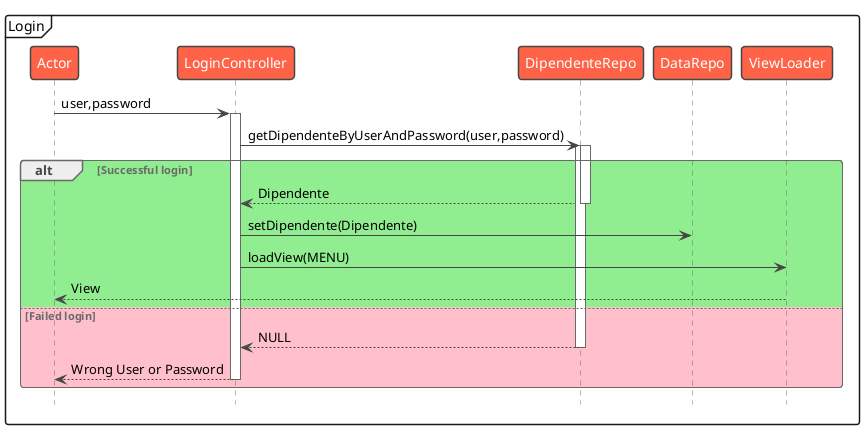 @startuml LoginController
!theme vibrant
mainframe Login
hide footbox
participant Actor
Actor -> LoginController : user,password
activate LoginController
LoginController -> DipendenteRepo : getDipendenteByUserAndPassword(user,password)
activate DipendenteRepo
activate DipendenteRepo 
alt #LightGreen Successful login
    DipendenteRepo --> LoginController: Dipendente
    deactivate DipendenteRepo
    LoginController -> DataRepo : setDipendente(Dipendente)
    LoginController -> ViewLoader : loadView(MENU)
    ViewLoader --> Actor: View
else #Pink  Failed login
    DipendenteRepo --> LoginController: NULL
    deactivate DipendenteRepo
    LoginController --> Actor: Wrong User or Password
    deactivate LoginController
end
@enduml